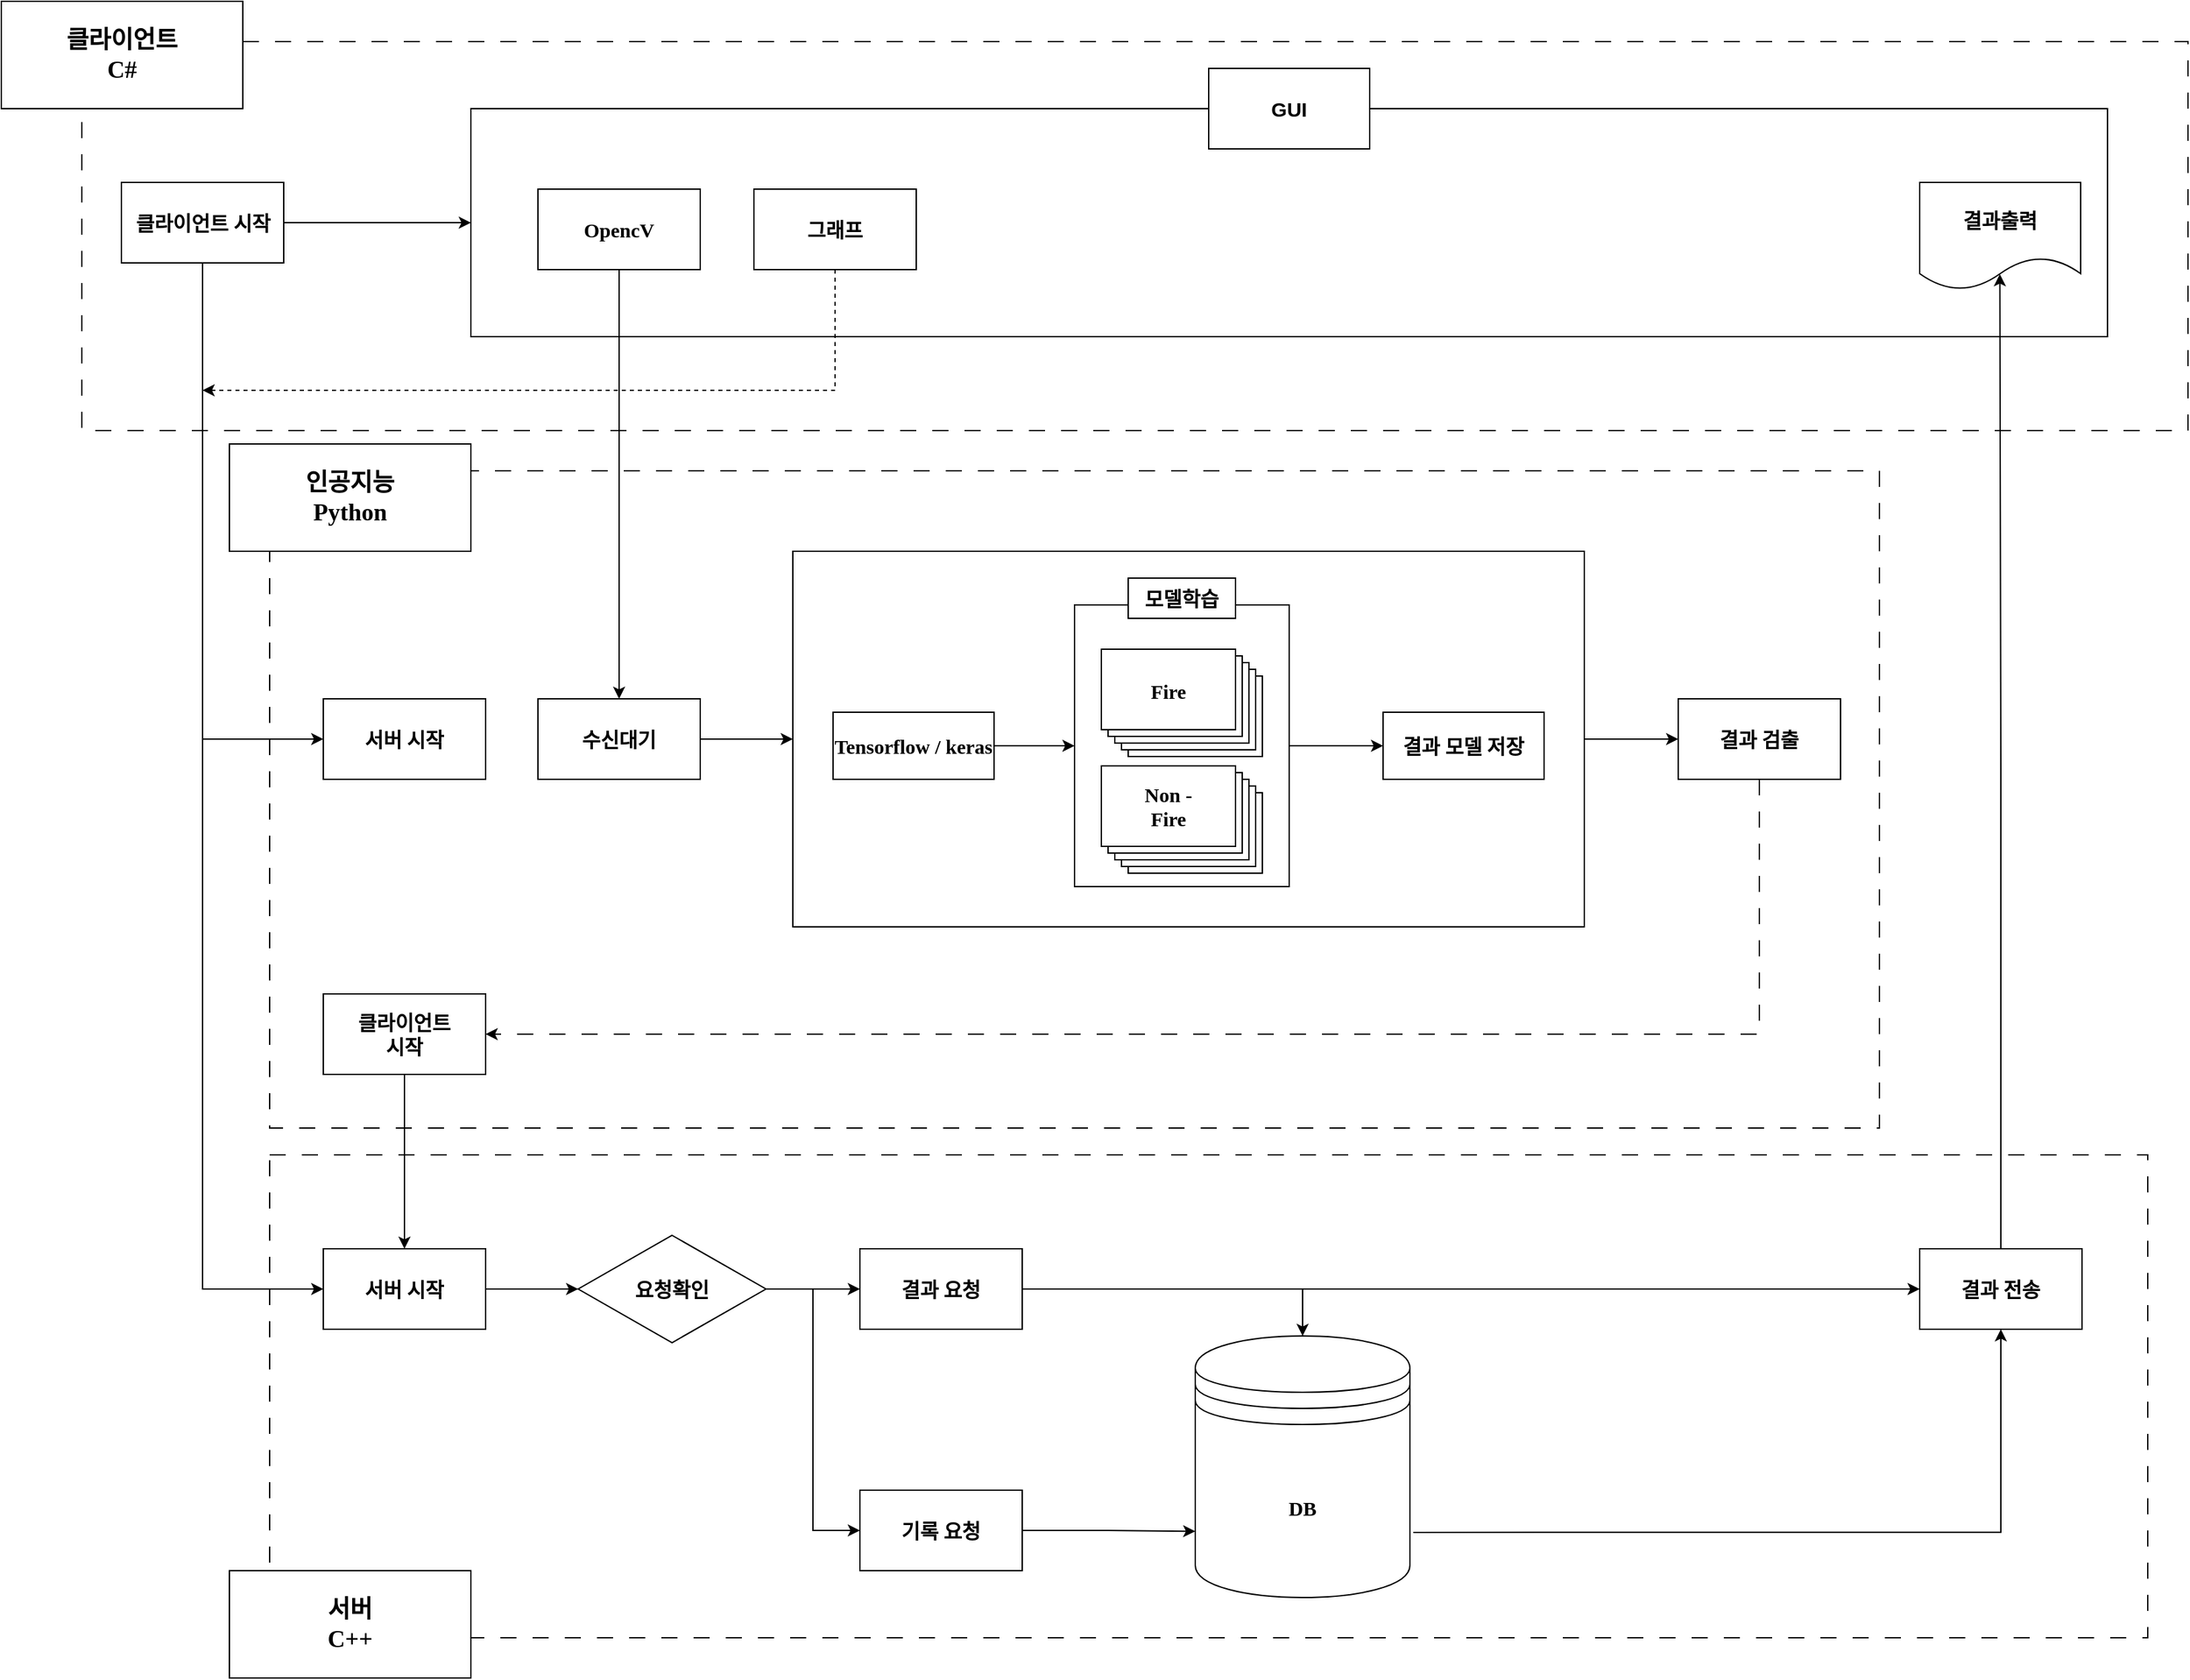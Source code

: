 <mxfile version="24.6.5" type="device">
  <diagram id="C5RBs43oDa-KdzZeNtuy" name="Page-1">
    <mxGraphModel dx="3500" dy="2909" grid="1" gridSize="10" guides="1" tooltips="1" connect="1" arrows="1" fold="1" page="1" pageScale="1" pageWidth="827" pageHeight="1169" math="0" shadow="0">
      <root>
        <mxCell id="WIyWlLk6GJQsqaUBKTNV-0" />
        <mxCell id="WIyWlLk6GJQsqaUBKTNV-1" parent="WIyWlLk6GJQsqaUBKTNV-0" />
        <mxCell id="dK7tRxmBhbK2Zaa-q6xb-204" value="" style="rounded=0;whiteSpace=wrap;html=1;strokeColor=default;align=center;verticalAlign=middle;fontFamily=Verdana;fontSize=12;fontColor=default;fillColor=default;dashed=1;dashPattern=12 12;fontStyle=1" vertex="1" parent="WIyWlLk6GJQsqaUBKTNV-1">
          <mxGeometry x="260" y="-230" width="1400" height="360" as="geometry" />
        </mxCell>
        <mxCell id="dK7tRxmBhbK2Zaa-q6xb-203" value="" style="rounded=0;whiteSpace=wrap;html=1;strokeColor=default;align=center;verticalAlign=middle;fontFamily=Verdana;fontSize=12;fontColor=default;fillColor=default;dashed=1;dashPattern=12 12;fontStyle=1" vertex="1" parent="WIyWlLk6GJQsqaUBKTNV-1">
          <mxGeometry x="120" y="-1060" width="1570" height="290" as="geometry" />
        </mxCell>
        <mxCell id="dK7tRxmBhbK2Zaa-q6xb-145" value="" style="rounded=0;whiteSpace=wrap;html=1;strokeColor=default;align=center;verticalAlign=middle;fontFamily=Verdana;fontSize=15;fontColor=default;fillColor=none;fontStyle=1" vertex="1" parent="WIyWlLk6GJQsqaUBKTNV-1">
          <mxGeometry x="410" y="-1010" width="1220" height="170" as="geometry" />
        </mxCell>
        <mxCell id="dK7tRxmBhbK2Zaa-q6xb-182" value="" style="rounded=0;whiteSpace=wrap;html=1;strokeColor=default;align=center;verticalAlign=middle;fontFamily=Verdana;fontSize=12;fontColor=default;fillColor=default;dashed=1;dashPattern=12 12;fontStyle=1" vertex="1" parent="WIyWlLk6GJQsqaUBKTNV-1">
          <mxGeometry x="260" y="-740" width="1200" height="490" as="geometry" />
        </mxCell>
        <mxCell id="dK7tRxmBhbK2Zaa-q6xb-202" style="edgeStyle=orthogonalEdgeStyle;rounded=0;orthogonalLoop=1;jettySize=auto;html=1;entryX=0.5;entryY=1;entryDx=0;entryDy=0;fontFamily=Verdana;fontSize=12;fontColor=default;exitX=1.016;exitY=0.751;exitDx=0;exitDy=0;exitPerimeter=0;fontStyle=1" edge="1" parent="WIyWlLk6GJQsqaUBKTNV-1" source="dK7tRxmBhbK2Zaa-q6xb-0" target="dK7tRxmBhbK2Zaa-q6xb-189">
          <mxGeometry relative="1" as="geometry" />
        </mxCell>
        <mxCell id="dK7tRxmBhbK2Zaa-q6xb-0" value="DB" style="shape=datastore;whiteSpace=wrap;html=1;fontSize=15;fontFamily=Verdana;fontStyle=1" vertex="1" parent="WIyWlLk6GJQsqaUBKTNV-1">
          <mxGeometry x="950" y="-95" width="160" height="195" as="geometry" />
        </mxCell>
        <mxCell id="dK7tRxmBhbK2Zaa-q6xb-152" style="edgeStyle=orthogonalEdgeStyle;rounded=0;orthogonalLoop=1;jettySize=auto;html=1;entryX=0;entryY=0.5;entryDx=0;entryDy=0;fontFamily=Verdana;fontSize=12;fontColor=default;exitX=0.5;exitY=1;exitDx=0;exitDy=0;fontStyle=1" edge="1" parent="WIyWlLk6GJQsqaUBKTNV-1" source="dK7tRxmBhbK2Zaa-q6xb-135" target="dK7tRxmBhbK2Zaa-q6xb-150">
          <mxGeometry relative="1" as="geometry" />
        </mxCell>
        <mxCell id="dK7tRxmBhbK2Zaa-q6xb-153" style="edgeStyle=orthogonalEdgeStyle;rounded=0;orthogonalLoop=1;jettySize=auto;html=1;entryX=0;entryY=0.5;entryDx=0;entryDy=0;fontFamily=Verdana;fontSize=12;fontColor=default;exitX=0.5;exitY=1;exitDx=0;exitDy=0;fontStyle=1" edge="1" parent="WIyWlLk6GJQsqaUBKTNV-1" source="dK7tRxmBhbK2Zaa-q6xb-135" target="dK7tRxmBhbK2Zaa-q6xb-148">
          <mxGeometry relative="1" as="geometry" />
        </mxCell>
        <mxCell id="dK7tRxmBhbK2Zaa-q6xb-205" style="edgeStyle=orthogonalEdgeStyle;rounded=0;orthogonalLoop=1;jettySize=auto;html=1;entryX=0;entryY=0.5;entryDx=0;entryDy=0;fontFamily=Verdana;fontSize=12;fontColor=default;fontStyle=1" edge="1" parent="WIyWlLk6GJQsqaUBKTNV-1" source="dK7tRxmBhbK2Zaa-q6xb-135" target="dK7tRxmBhbK2Zaa-q6xb-145">
          <mxGeometry relative="1" as="geometry" />
        </mxCell>
        <mxCell id="dK7tRxmBhbK2Zaa-q6xb-135" value="클라이언트 시작" style="rounded=0;whiteSpace=wrap;html=1;strokeColor=default;align=center;verticalAlign=middle;fontFamily=Verdana;fontSize=15;fontColor=default;fillColor=default;fontStyle=1" vertex="1" parent="WIyWlLk6GJQsqaUBKTNV-1">
          <mxGeometry x="149.5" y="-955" width="121" height="60" as="geometry" />
        </mxCell>
        <mxCell id="dK7tRxmBhbK2Zaa-q6xb-187" style="edgeStyle=orthogonalEdgeStyle;rounded=0;orthogonalLoop=1;jettySize=auto;html=1;entryX=0.5;entryY=0;entryDx=0;entryDy=0;fontFamily=Verdana;fontSize=12;fontColor=default;fontStyle=1" edge="1" parent="WIyWlLk6GJQsqaUBKTNV-1" source="dK7tRxmBhbK2Zaa-q6xb-146" target="dK7tRxmBhbK2Zaa-q6xb-184">
          <mxGeometry relative="1" as="geometry" />
        </mxCell>
        <mxCell id="dK7tRxmBhbK2Zaa-q6xb-146" value="OpencV" style="rounded=0;whiteSpace=wrap;html=1;strokeColor=default;align=center;verticalAlign=middle;fontFamily=Verdana;fontSize=15;fontColor=default;fillColor=default;fontStyle=1" vertex="1" parent="WIyWlLk6GJQsqaUBKTNV-1">
          <mxGeometry x="460" y="-950" width="121" height="60" as="geometry" />
        </mxCell>
        <mxCell id="dK7tRxmBhbK2Zaa-q6xb-148" value="서버 시작" style="rounded=0;whiteSpace=wrap;html=1;strokeColor=default;align=center;verticalAlign=middle;fontFamily=Verdana;fontSize=15;fontColor=default;fillColor=default;fontStyle=1" vertex="1" parent="WIyWlLk6GJQsqaUBKTNV-1">
          <mxGeometry x="300" y="-570" width="121" height="60" as="geometry" />
        </mxCell>
        <mxCell id="dK7tRxmBhbK2Zaa-q6xb-151" style="edgeStyle=orthogonalEdgeStyle;rounded=0;orthogonalLoop=1;jettySize=auto;html=1;entryX=0.5;entryY=0;entryDx=0;entryDy=0;fontFamily=Verdana;fontSize=12;fontColor=default;fontStyle=1" edge="1" parent="WIyWlLk6GJQsqaUBKTNV-1" source="dK7tRxmBhbK2Zaa-q6xb-149" target="dK7tRxmBhbK2Zaa-q6xb-150">
          <mxGeometry relative="1" as="geometry" />
        </mxCell>
        <mxCell id="dK7tRxmBhbK2Zaa-q6xb-149" value="클라이언트&lt;br&gt;시작" style="rounded=0;whiteSpace=wrap;html=1;strokeColor=default;align=center;verticalAlign=middle;fontFamily=Verdana;fontSize=15;fontColor=default;fillColor=default;fontStyle=1" vertex="1" parent="WIyWlLk6GJQsqaUBKTNV-1">
          <mxGeometry x="300" y="-350" width="121" height="60" as="geometry" />
        </mxCell>
        <mxCell id="dK7tRxmBhbK2Zaa-q6xb-181" style="edgeStyle=orthogonalEdgeStyle;rounded=0;orthogonalLoop=1;jettySize=auto;html=1;entryX=0;entryY=0.5;entryDx=0;entryDy=0;fontFamily=Verdana;fontSize=12;fontColor=default;fontStyle=1" edge="1" parent="WIyWlLk6GJQsqaUBKTNV-1" source="dK7tRxmBhbK2Zaa-q6xb-150" target="dK7tRxmBhbK2Zaa-q6xb-180">
          <mxGeometry relative="1" as="geometry" />
        </mxCell>
        <mxCell id="dK7tRxmBhbK2Zaa-q6xb-150" value="서버 시작" style="rounded=0;whiteSpace=wrap;html=1;strokeColor=default;align=center;verticalAlign=middle;fontFamily=Verdana;fontSize=15;fontColor=default;fillColor=default;fontStyle=1" vertex="1" parent="WIyWlLk6GJQsqaUBKTNV-1">
          <mxGeometry x="300" y="-160" width="121" height="60" as="geometry" />
        </mxCell>
        <mxCell id="dK7tRxmBhbK2Zaa-q6xb-154" value="" style="group;fontFamily=Verdana;fontStyle=1" vertex="1" connectable="0" parent="WIyWlLk6GJQsqaUBKTNV-1">
          <mxGeometry x="650" y="-680" width="590" height="280" as="geometry" />
        </mxCell>
        <mxCell id="dK7tRxmBhbK2Zaa-q6xb-155" value="" style="rounded=0;whiteSpace=wrap;html=1;fillColor=none;fontSize=15;fontFamily=Verdana;fontStyle=1" vertex="1" parent="dK7tRxmBhbK2Zaa-q6xb-154">
          <mxGeometry width="590" height="280" as="geometry" />
        </mxCell>
        <mxCell id="dK7tRxmBhbK2Zaa-q6xb-156" style="edgeStyle=orthogonalEdgeStyle;rounded=0;orthogonalLoop=1;jettySize=auto;html=1;entryX=0;entryY=0.5;entryDx=0;entryDy=0;fontSize=15;fontFamily=Verdana;fontStyle=1" edge="1" parent="dK7tRxmBhbK2Zaa-q6xb-154" source="dK7tRxmBhbK2Zaa-q6xb-157" target="dK7tRxmBhbK2Zaa-q6xb-159">
          <mxGeometry relative="1" as="geometry" />
        </mxCell>
        <mxCell id="dK7tRxmBhbK2Zaa-q6xb-157" value="Tensorflow / keras" style="rounded=0;whiteSpace=wrap;html=1;fontSize=15;fontFamily=Verdana;fontStyle=1" vertex="1" parent="dK7tRxmBhbK2Zaa-q6xb-154">
          <mxGeometry x="30" y="120" width="120" height="50" as="geometry" />
        </mxCell>
        <mxCell id="dK7tRxmBhbK2Zaa-q6xb-158" value="" style="group;fontSize=15;fontFamily=Verdana;fontStyle=1" vertex="1" connectable="0" parent="dK7tRxmBhbK2Zaa-q6xb-154">
          <mxGeometry x="210" y="20" width="160" height="230" as="geometry" />
        </mxCell>
        <mxCell id="dK7tRxmBhbK2Zaa-q6xb-159" value="" style="rounded=0;whiteSpace=wrap;html=1;fillColor=none;fontSize=15;fontFamily=Verdana;fontStyle=1" vertex="1" parent="dK7tRxmBhbK2Zaa-q6xb-158">
          <mxGeometry y="20" width="160" height="210" as="geometry" />
        </mxCell>
        <mxCell id="dK7tRxmBhbK2Zaa-q6xb-160" value="" style="group;fontSize=15;fontFamily=Verdana;fontStyle=1" vertex="1" connectable="0" parent="dK7tRxmBhbK2Zaa-q6xb-158">
          <mxGeometry x="20" y="53" width="120" height="80" as="geometry" />
        </mxCell>
        <mxCell id="dK7tRxmBhbK2Zaa-q6xb-161" value="" style="verticalLabelPosition=bottom;verticalAlign=top;html=1;shape=mxgraph.basic.layered_rect;dx=10;outlineConnect=0;whiteSpace=wrap;fontSize=15;fontFamily=Verdana;fontStyle=1" vertex="1" parent="dK7tRxmBhbK2Zaa-q6xb-160">
          <mxGeometry x="10" y="10" width="110" height="70" as="geometry" />
        </mxCell>
        <mxCell id="dK7tRxmBhbK2Zaa-q6xb-162" value="" style="verticalLabelPosition=bottom;verticalAlign=top;html=1;shape=mxgraph.basic.layered_rect;dx=10;outlineConnect=0;whiteSpace=wrap;fontSize=15;fontFamily=Verdana;fontStyle=1" vertex="1" parent="dK7tRxmBhbK2Zaa-q6xb-160">
          <mxGeometry width="110" height="70" as="geometry" />
        </mxCell>
        <mxCell id="dK7tRxmBhbK2Zaa-q6xb-163" value="Fire" style="text;html=1;align=center;verticalAlign=middle;whiteSpace=wrap;rounded=0;fontSize=15;fontFamily=Verdana;fontStyle=1" vertex="1" parent="dK7tRxmBhbK2Zaa-q6xb-160">
          <mxGeometry x="20" y="16" width="60" height="30" as="geometry" />
        </mxCell>
        <mxCell id="dK7tRxmBhbK2Zaa-q6xb-164" value="" style="group;fontSize=15;fontFamily=Verdana;fontStyle=1" vertex="1" connectable="0" parent="dK7tRxmBhbK2Zaa-q6xb-158">
          <mxGeometry x="20" y="140" width="120" height="80" as="geometry" />
        </mxCell>
        <mxCell id="dK7tRxmBhbK2Zaa-q6xb-165" value="" style="verticalLabelPosition=bottom;verticalAlign=top;html=1;shape=mxgraph.basic.layered_rect;dx=10;outlineConnect=0;whiteSpace=wrap;fontSize=15;fontFamily=Verdana;fontStyle=1" vertex="1" parent="dK7tRxmBhbK2Zaa-q6xb-164">
          <mxGeometry x="10" y="10" width="110" height="70" as="geometry" />
        </mxCell>
        <mxCell id="dK7tRxmBhbK2Zaa-q6xb-166" value="" style="verticalLabelPosition=bottom;verticalAlign=top;html=1;shape=mxgraph.basic.layered_rect;dx=10;outlineConnect=0;whiteSpace=wrap;fontSize=15;fontFamily=Verdana;fontStyle=1" vertex="1" parent="dK7tRxmBhbK2Zaa-q6xb-164">
          <mxGeometry width="110" height="70" as="geometry" />
        </mxCell>
        <mxCell id="dK7tRxmBhbK2Zaa-q6xb-167" value="Non - Fire" style="text;html=1;align=center;verticalAlign=middle;whiteSpace=wrap;rounded=0;fontSize=15;fontFamily=Verdana;fontStyle=1" vertex="1" parent="dK7tRxmBhbK2Zaa-q6xb-164">
          <mxGeometry x="20" y="15" width="60" height="30" as="geometry" />
        </mxCell>
        <mxCell id="dK7tRxmBhbK2Zaa-q6xb-168" value="모델학습" style="rounded=0;whiteSpace=wrap;html=1;fontSize=15;fontFamily=Verdana;fontStyle=1" vertex="1" parent="dK7tRxmBhbK2Zaa-q6xb-158">
          <mxGeometry x="40" width="80" height="30" as="geometry" />
        </mxCell>
        <mxCell id="dK7tRxmBhbK2Zaa-q6xb-169" value="결과 모델 저장" style="rounded=0;whiteSpace=wrap;html=1;fontSize=15;fontFamily=Verdana;fontStyle=1" vertex="1" parent="dK7tRxmBhbK2Zaa-q6xb-154">
          <mxGeometry x="440" y="120" width="120" height="50" as="geometry" />
        </mxCell>
        <mxCell id="dK7tRxmBhbK2Zaa-q6xb-170" style="edgeStyle=orthogonalEdgeStyle;rounded=0;orthogonalLoop=1;jettySize=auto;html=1;entryX=0;entryY=0.5;entryDx=0;entryDy=0;fontSize=15;fontFamily=Verdana;fontStyle=1" edge="1" parent="dK7tRxmBhbK2Zaa-q6xb-154" source="dK7tRxmBhbK2Zaa-q6xb-159" target="dK7tRxmBhbK2Zaa-q6xb-169">
          <mxGeometry relative="1" as="geometry" />
        </mxCell>
        <mxCell id="dK7tRxmBhbK2Zaa-q6xb-178" style="rounded=0;orthogonalLoop=1;jettySize=auto;html=1;entryX=1;entryY=0.5;entryDx=0;entryDy=0;fontFamily=Verdana;fontSize=12;fontColor=default;dashed=1;dashPattern=12 12;edgeStyle=orthogonalEdgeStyle;fontStyle=1" edge="1" parent="WIyWlLk6GJQsqaUBKTNV-1" source="dK7tRxmBhbK2Zaa-q6xb-173" target="dK7tRxmBhbK2Zaa-q6xb-149">
          <mxGeometry relative="1" as="geometry">
            <Array as="points">
              <mxPoint x="1371" y="-320" />
            </Array>
          </mxGeometry>
        </mxCell>
        <mxCell id="dK7tRxmBhbK2Zaa-q6xb-173" value="결과 검출" style="rounded=0;whiteSpace=wrap;html=1;strokeColor=default;align=center;verticalAlign=middle;fontFamily=Verdana;fontSize=15;fontColor=default;fillColor=default;fontStyle=1" vertex="1" parent="WIyWlLk6GJQsqaUBKTNV-1">
          <mxGeometry x="1310" y="-570" width="121" height="60" as="geometry" />
        </mxCell>
        <mxCell id="dK7tRxmBhbK2Zaa-q6xb-176" style="edgeStyle=orthogonalEdgeStyle;rounded=0;orthogonalLoop=1;jettySize=auto;html=1;entryX=0;entryY=0.5;entryDx=0;entryDy=0;fontFamily=Verdana;fontSize=12;fontColor=default;fontStyle=1" edge="1" parent="WIyWlLk6GJQsqaUBKTNV-1" source="dK7tRxmBhbK2Zaa-q6xb-155" target="dK7tRxmBhbK2Zaa-q6xb-173">
          <mxGeometry relative="1" as="geometry" />
        </mxCell>
        <mxCell id="dK7tRxmBhbK2Zaa-q6xb-193" style="edgeStyle=orthogonalEdgeStyle;rounded=0;orthogonalLoop=1;jettySize=auto;html=1;entryX=0;entryY=0.5;entryDx=0;entryDy=0;fontFamily=Verdana;fontSize=12;fontColor=default;fontStyle=1" edge="1" parent="WIyWlLk6GJQsqaUBKTNV-1" source="dK7tRxmBhbK2Zaa-q6xb-180" target="dK7tRxmBhbK2Zaa-q6xb-192">
          <mxGeometry relative="1" as="geometry" />
        </mxCell>
        <mxCell id="dK7tRxmBhbK2Zaa-q6xb-197" style="edgeStyle=orthogonalEdgeStyle;rounded=0;orthogonalLoop=1;jettySize=auto;html=1;entryX=0;entryY=0.5;entryDx=0;entryDy=0;fontFamily=Verdana;fontSize=12;fontColor=default;fontStyle=1" edge="1" parent="WIyWlLk6GJQsqaUBKTNV-1" source="dK7tRxmBhbK2Zaa-q6xb-180" target="dK7tRxmBhbK2Zaa-q6xb-191">
          <mxGeometry relative="1" as="geometry" />
        </mxCell>
        <mxCell id="dK7tRxmBhbK2Zaa-q6xb-180" value="&lt;font style=&quot;font-size: 15px;&quot;&gt;요청확인&lt;/font&gt;" style="rhombus;whiteSpace=wrap;html=1;rounded=0;strokeColor=default;align=center;verticalAlign=middle;fontFamily=Verdana;fontSize=12;fontColor=default;fillColor=default;fontStyle=1" vertex="1" parent="WIyWlLk6GJQsqaUBKTNV-1">
          <mxGeometry x="490" y="-170" width="140" height="80" as="geometry" />
        </mxCell>
        <mxCell id="dK7tRxmBhbK2Zaa-q6xb-188" style="edgeStyle=orthogonalEdgeStyle;rounded=0;orthogonalLoop=1;jettySize=auto;html=1;entryX=0;entryY=0.5;entryDx=0;entryDy=0;fontFamily=Verdana;fontSize=12;fontColor=default;fontStyle=1" edge="1" parent="WIyWlLk6GJQsqaUBKTNV-1" source="dK7tRxmBhbK2Zaa-q6xb-184" target="dK7tRxmBhbK2Zaa-q6xb-155">
          <mxGeometry relative="1" as="geometry" />
        </mxCell>
        <mxCell id="dK7tRxmBhbK2Zaa-q6xb-184" value="수신대기" style="rounded=0;whiteSpace=wrap;html=1;strokeColor=default;align=center;verticalAlign=middle;fontFamily=Verdana;fontSize=15;fontColor=default;fillColor=default;fontStyle=1" vertex="1" parent="WIyWlLk6GJQsqaUBKTNV-1">
          <mxGeometry x="460" y="-570" width="121" height="60" as="geometry" />
        </mxCell>
        <mxCell id="dK7tRxmBhbK2Zaa-q6xb-199" style="edgeStyle=orthogonalEdgeStyle;rounded=0;orthogonalLoop=1;jettySize=auto;html=1;fontFamily=Verdana;fontSize=12;fontColor=default;entryX=0.498;entryY=0.855;entryDx=0;entryDy=0;entryPerimeter=0;fontStyle=1" edge="1" parent="WIyWlLk6GJQsqaUBKTNV-1" source="dK7tRxmBhbK2Zaa-q6xb-189" target="dK7tRxmBhbK2Zaa-q6xb-207">
          <mxGeometry relative="1" as="geometry">
            <mxPoint x="1550" y="-820" as="targetPoint" />
            <Array as="points" />
          </mxGeometry>
        </mxCell>
        <mxCell id="dK7tRxmBhbK2Zaa-q6xb-189" value="결과 전송" style="rounded=0;whiteSpace=wrap;html=1;strokeColor=default;align=center;verticalAlign=middle;fontFamily=Verdana;fontSize=15;fontColor=default;fillColor=default;fontStyle=1" vertex="1" parent="WIyWlLk6GJQsqaUBKTNV-1">
          <mxGeometry x="1490" y="-160" width="121" height="60" as="geometry" />
        </mxCell>
        <mxCell id="dK7tRxmBhbK2Zaa-q6xb-191" value="기록 요청" style="rounded=0;whiteSpace=wrap;html=1;strokeColor=default;align=center;verticalAlign=middle;fontFamily=Verdana;fontSize=15;fontColor=default;fillColor=default;fontStyle=1" vertex="1" parent="WIyWlLk6GJQsqaUBKTNV-1">
          <mxGeometry x="700" y="20" width="121" height="60" as="geometry" />
        </mxCell>
        <mxCell id="dK7tRxmBhbK2Zaa-q6xb-194" style="edgeStyle=orthogonalEdgeStyle;rounded=0;orthogonalLoop=1;jettySize=auto;html=1;entryX=0;entryY=0.5;entryDx=0;entryDy=0;fontFamily=Verdana;fontSize=12;fontColor=default;fontStyle=1" edge="1" parent="WIyWlLk6GJQsqaUBKTNV-1" source="dK7tRxmBhbK2Zaa-q6xb-192" target="dK7tRxmBhbK2Zaa-q6xb-189">
          <mxGeometry relative="1" as="geometry" />
        </mxCell>
        <mxCell id="dK7tRxmBhbK2Zaa-q6xb-196" style="edgeStyle=orthogonalEdgeStyle;rounded=0;orthogonalLoop=1;jettySize=auto;html=1;entryX=0.5;entryY=0;entryDx=0;entryDy=0;fontFamily=Verdana;fontSize=12;fontColor=default;fontStyle=1" edge="1" parent="WIyWlLk6GJQsqaUBKTNV-1" source="dK7tRxmBhbK2Zaa-q6xb-192" target="dK7tRxmBhbK2Zaa-q6xb-0">
          <mxGeometry relative="1" as="geometry" />
        </mxCell>
        <mxCell id="dK7tRxmBhbK2Zaa-q6xb-192" value="결과 요청" style="rounded=0;whiteSpace=wrap;html=1;strokeColor=default;align=center;verticalAlign=middle;fontFamily=Verdana;fontSize=15;fontColor=default;fillColor=default;fontStyle=1" vertex="1" parent="WIyWlLk6GJQsqaUBKTNV-1">
          <mxGeometry x="700" y="-160" width="121" height="60" as="geometry" />
        </mxCell>
        <mxCell id="dK7tRxmBhbK2Zaa-q6xb-201" style="edgeStyle=orthogonalEdgeStyle;rounded=0;orthogonalLoop=1;jettySize=auto;html=1;entryX=0;entryY=0.747;entryDx=0;entryDy=0;entryPerimeter=0;fontFamily=Verdana;fontSize=12;fontColor=default;fontStyle=1" edge="1" parent="WIyWlLk6GJQsqaUBKTNV-1" source="dK7tRxmBhbK2Zaa-q6xb-191" target="dK7tRxmBhbK2Zaa-q6xb-0">
          <mxGeometry relative="1" as="geometry" />
        </mxCell>
        <mxCell id="dK7tRxmBhbK2Zaa-q6xb-210" style="edgeStyle=orthogonalEdgeStyle;rounded=0;orthogonalLoop=1;jettySize=auto;html=1;fontFamily=Helvetica;fontSize=12;fontColor=default;dashed=1;" edge="1" parent="WIyWlLk6GJQsqaUBKTNV-1" source="dK7tRxmBhbK2Zaa-q6xb-206">
          <mxGeometry relative="1" as="geometry">
            <mxPoint x="210" y="-800" as="targetPoint" />
            <Array as="points">
              <mxPoint x="681" y="-800" />
            </Array>
          </mxGeometry>
        </mxCell>
        <mxCell id="dK7tRxmBhbK2Zaa-q6xb-206" value="그래프" style="rounded=0;whiteSpace=wrap;html=1;strokeColor=default;align=center;verticalAlign=middle;fontFamily=Verdana;fontSize=15;fontColor=default;fillColor=default;fontStyle=1" vertex="1" parent="WIyWlLk6GJQsqaUBKTNV-1">
          <mxGeometry x="621" y="-950" width="121" height="60" as="geometry" />
        </mxCell>
        <mxCell id="dK7tRxmBhbK2Zaa-q6xb-207" value="결과출력" style="shape=document;whiteSpace=wrap;html=1;boundedLbl=1;rounded=0;strokeColor=default;align=center;verticalAlign=middle;fontFamily=Verdana;fontSize=15;fontColor=default;fillColor=default;fontStyle=1" vertex="1" parent="WIyWlLk6GJQsqaUBKTNV-1">
          <mxGeometry x="1490" y="-955" width="120" height="80" as="geometry" />
        </mxCell>
        <mxCell id="dK7tRxmBhbK2Zaa-q6xb-208" value="&lt;font style=&quot;font-size: 18px;&quot;&gt;&lt;span&gt;클라이언트&lt;br&gt;C#&lt;/span&gt;&lt;/font&gt;" style="rounded=0;whiteSpace=wrap;html=1;strokeColor=default;align=center;verticalAlign=middle;fontFamily=Verdana;fontSize=12;fontColor=default;fillColor=default;fontStyle=1" vertex="1" parent="WIyWlLk6GJQsqaUBKTNV-1">
          <mxGeometry x="60" y="-1090" width="180" height="80" as="geometry" />
        </mxCell>
        <mxCell id="dK7tRxmBhbK2Zaa-q6xb-209" value="GUI" style="rounded=0;whiteSpace=wrap;html=1;strokeColor=default;align=center;verticalAlign=middle;fontFamily=Helvetica;fontSize=15;fontColor=default;fillColor=default;fontStyle=1" vertex="1" parent="WIyWlLk6GJQsqaUBKTNV-1">
          <mxGeometry x="960" y="-1040" width="120" height="60" as="geometry" />
        </mxCell>
        <mxCell id="dK7tRxmBhbK2Zaa-q6xb-211" value="&lt;span style=&quot;font-size: 18px;&quot;&gt;인공지능&lt;/span&gt;&lt;div&gt;&lt;span style=&quot;font-size: 18px;&quot;&gt;Python&lt;/span&gt;&lt;/div&gt;" style="rounded=0;whiteSpace=wrap;html=1;strokeColor=default;align=center;verticalAlign=middle;fontFamily=Verdana;fontSize=12;fontColor=default;fillColor=default;fontStyle=1" vertex="1" parent="WIyWlLk6GJQsqaUBKTNV-1">
          <mxGeometry x="230" y="-760" width="180" height="80" as="geometry" />
        </mxCell>
        <mxCell id="dK7tRxmBhbK2Zaa-q6xb-212" value="&lt;span style=&quot;font-size: 18px;&quot;&gt;서버&lt;br&gt;C++&lt;/span&gt;" style="rounded=0;whiteSpace=wrap;html=1;strokeColor=default;align=center;verticalAlign=middle;fontFamily=Verdana;fontSize=12;fontColor=default;fillColor=default;fontStyle=1" vertex="1" parent="WIyWlLk6GJQsqaUBKTNV-1">
          <mxGeometry x="230" y="80" width="180" height="80" as="geometry" />
        </mxCell>
      </root>
    </mxGraphModel>
  </diagram>
</mxfile>

